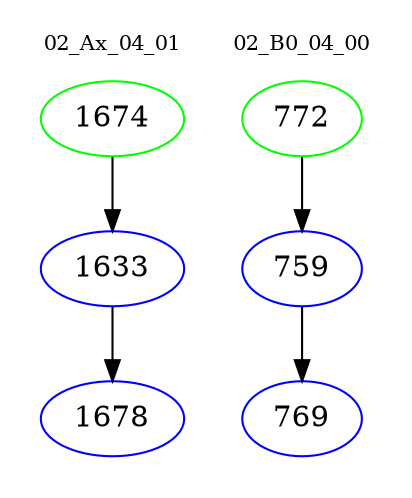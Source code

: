 digraph{
subgraph cluster_0 {
color = white
label = "02_Ax_04_01";
fontsize=10;
T0_1674 [label="1674", color="green"]
T0_1674 -> T0_1633 [color="black"]
T0_1633 [label="1633", color="blue"]
T0_1633 -> T0_1678 [color="black"]
T0_1678 [label="1678", color="blue"]
}
subgraph cluster_1 {
color = white
label = "02_B0_04_00";
fontsize=10;
T1_772 [label="772", color="green"]
T1_772 -> T1_759 [color="black"]
T1_759 [label="759", color="blue"]
T1_759 -> T1_769 [color="black"]
T1_769 [label="769", color="blue"]
}
}
